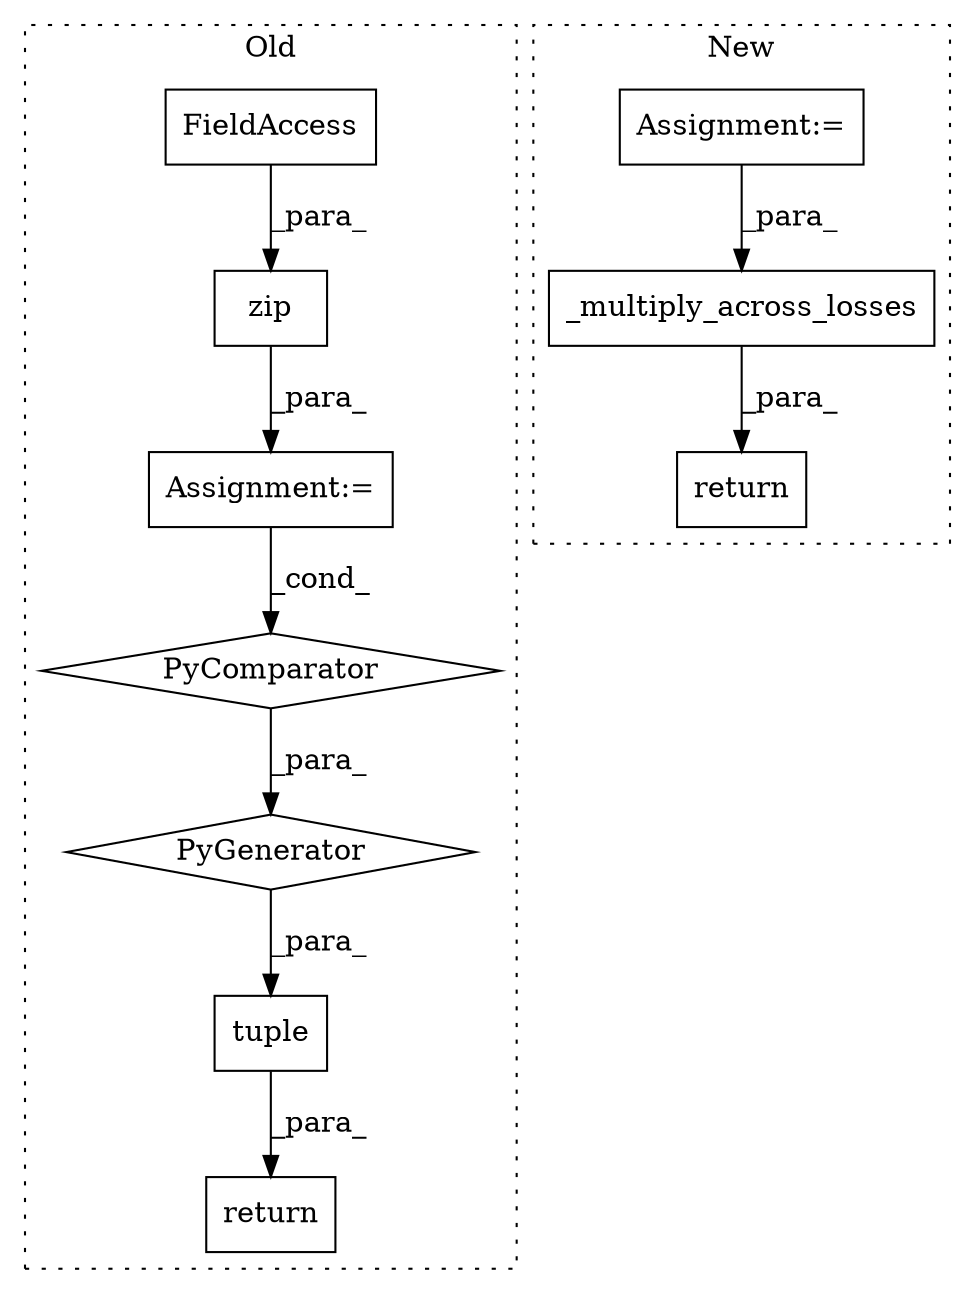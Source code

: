 digraph G {
subgraph cluster0 {
1 [label="return" a="41" s="2965" l="7" shape="box"];
3 [label="zip" a="32" s="3110,3142" l="4,1" shape="box"];
4 [label="PyComparator" a="113" s="3096" l="56" shape="diamond"];
5 [label="tuple" a="32" s="2972,3158" l="15,-3" shape="box"];
6 [label="FieldAccess" a="22" s="3114" l="12" shape="box"];
7 [label="PyGenerator" a="107" s="2987" l="171" shape="diamond"];
9 [label="Assignment:=" a="7" s="3096" l="56" shape="box"];
label = "Old";
style="dotted";
}
subgraph cluster1 {
2 [label="_multiply_across_losses" a="32" s="4049,4098" l="24,1" shape="box"];
8 [label="Assignment:=" a="7" s="3983" l="1" shape="box"];
10 [label="return" a="41" s="4037" l="7" shape="box"];
label = "New";
style="dotted";
}
2 -> 10 [label="_para_"];
3 -> 9 [label="_para_"];
4 -> 7 [label="_para_"];
5 -> 1 [label="_para_"];
6 -> 3 [label="_para_"];
7 -> 5 [label="_para_"];
8 -> 2 [label="_para_"];
9 -> 4 [label="_cond_"];
}